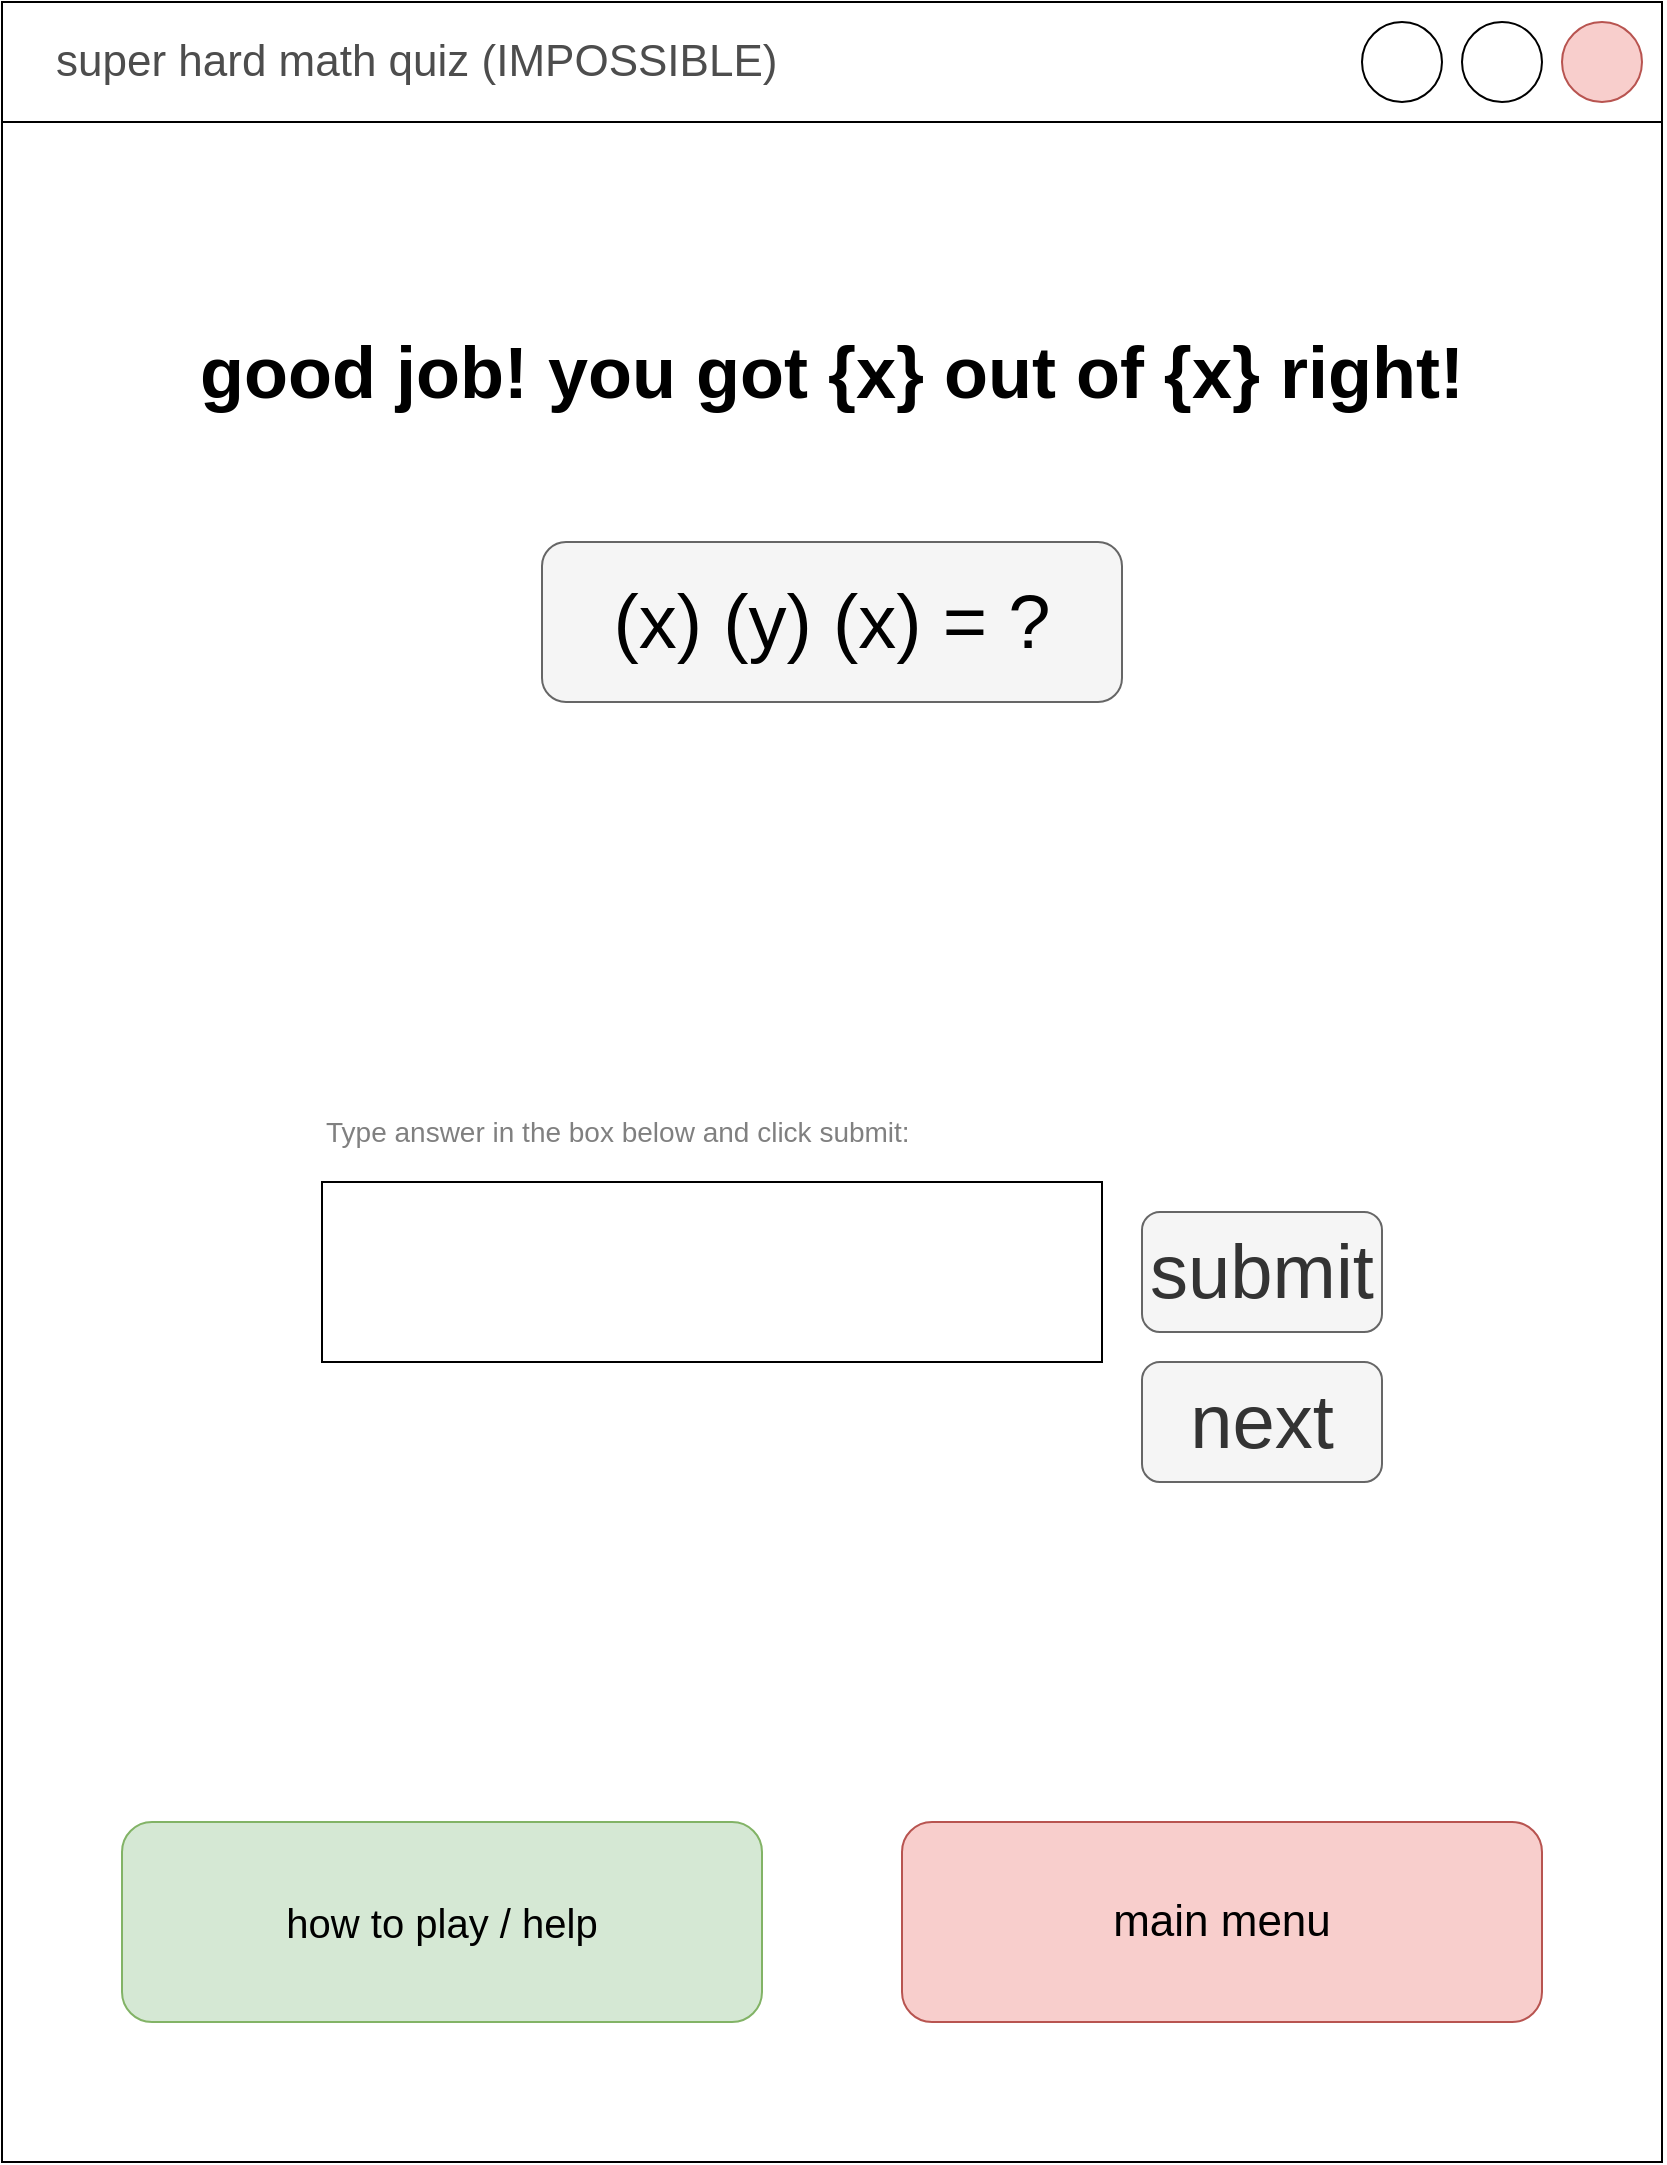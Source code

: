 <mxfile version="20.4.1" type="onedrive"><diagram id="bDuX2bVQK7Ualx33rO5Z" name="Page-1"><mxGraphModel grid="1" page="1" gridSize="10" guides="1" tooltips="1" connect="1" arrows="1" fold="1" pageScale="1" pageWidth="850" pageHeight="1100" math="0" shadow="0"><root><mxCell id="0"/><mxCell id="1" parent="0"/><mxCell id="YU6rDNoPsvprm61B4eSH-1" value="" style="rounded=0;whiteSpace=wrap;html=1;" vertex="1" parent="1"><mxGeometry x="10" y="-1090" width="830" height="1080" as="geometry"/></mxCell><mxCell id="YU6rDNoPsvprm61B4eSH-2" value="" style="endArrow=none;html=1;rounded=0;" edge="1" parent="1" target="YU6rDNoPsvprm61B4eSH-1"><mxGeometry width="50" height="50" relative="1" as="geometry"><mxPoint x="10" y="-1030" as="sourcePoint"/><mxPoint x="60" y="-1080" as="targetPoint"/><Array as="points"><mxPoint x="840" y="-1030"/></Array></mxGeometry></mxCell><mxCell id="YU6rDNoPsvprm61B4eSH-3" value="" style="ellipse;whiteSpace=wrap;html=1;aspect=fixed;fillColor=#f8cecc;strokeColor=#b85450;" vertex="1" parent="1"><mxGeometry x="790" y="-1080" width="40" height="40" as="geometry"/></mxCell><mxCell id="YU6rDNoPsvprm61B4eSH-4" value="" style="ellipse;whiteSpace=wrap;html=1;aspect=fixed;" vertex="1" parent="1"><mxGeometry x="740" y="-1080" width="40" height="40" as="geometry"/></mxCell><mxCell id="YU6rDNoPsvprm61B4eSH-5" value="" style="ellipse;whiteSpace=wrap;html=1;aspect=fixed;" vertex="1" parent="1"><mxGeometry x="690" y="-1080" width="40" height="40" as="geometry"/></mxCell><mxCell id="YU6rDNoPsvprm61B4eSH-7" value="&lt;font size=&quot;1&quot; style=&quot;&quot;&gt;&lt;b style=&quot;font-size: 36px;&quot;&gt;good job! you got {x} out of {x} right!&lt;/b&gt;&lt;/font&gt;" style="text;html=1;strokeColor=none;fillColor=none;align=center;verticalAlign=middle;whiteSpace=wrap;rounded=0;" vertex="1" parent="1"><mxGeometry x="85" y="-970" width="680" height="130" as="geometry"/></mxCell><mxCell id="YU6rDNoPsvprm61B4eSH-9" value="" style="rounded=1;whiteSpace=wrap;html=1;fontSize=36;fillColor=#f5f5f5;strokeColor=#666666;fontColor=#333333;" vertex="1" parent="1"><mxGeometry x="280" y="-820" width="290" height="80" as="geometry"/></mxCell><mxCell id="YU6rDNoPsvprm61B4eSH-10" value="&lt;font style=&quot;font-size: 38px;&quot;&gt;(x) (y) (x) = ?&lt;/font&gt;" style="text;html=1;strokeColor=none;fillColor=none;align=center;verticalAlign=middle;whiteSpace=wrap;rounded=0;fontSize=36;" vertex="1" parent="1"><mxGeometry x="140" y="-830" width="570" height="100" as="geometry"/></mxCell><mxCell id="YU6rDNoPsvprm61B4eSH-11" value="" style="rounded=0;whiteSpace=wrap;html=1;fontSize=38;" vertex="1" parent="1"><mxGeometry x="170" y="-500" width="390" height="90" as="geometry"/></mxCell><mxCell id="YU6rDNoPsvprm61B4eSH-12" value="submit" style="rounded=1;whiteSpace=wrap;html=1;fontSize=38;fillColor=#f5f5f5;fontColor=#333333;strokeColor=#666666;strokeWidth=1;" vertex="1" parent="1"><mxGeometry x="580" y="-485" width="120" height="60" as="geometry"/></mxCell><mxCell id="ErNlw4fAJvg_to5sdIsY-2" value="" style="rounded=1;whiteSpace=wrap;html=1;labelBackgroundColor=#FFFFFF;fontSize=16;fillColor=#d5e8d4;strokeColor=#82b366;" vertex="1" parent="1"><mxGeometry x="70" y="-180" width="320" height="100" as="geometry"/></mxCell><mxCell id="ErNlw4fAJvg_to5sdIsY-4" value="&lt;font style=&quot;font-size: 20px;&quot;&gt;how to play / help&lt;/font&gt;" style="text;html=1;strokeColor=none;fillColor=none;align=center;verticalAlign=middle;whiteSpace=wrap;rounded=0;" vertex="1" parent="1"><mxGeometry x="135" y="-145" width="190" height="30" as="geometry"/></mxCell><mxCell id="ErNlw4fAJvg_to5sdIsY-6" value="&lt;font color=&quot;#4d4d4d&quot;&gt;super hard math quiz (IMPOSSIBLE)&lt;/font&gt;" style="text;html=1;strokeColor=none;fillColor=none;align=left;verticalAlign=middle;whiteSpace=wrap;rounded=0;fontSize=22;" vertex="1" parent="1"><mxGeometry x="35" y="-1075" width="390" height="30" as="geometry"/></mxCell><mxCell id="8OWbHTHRqVaRDrsH6Rlh-1" value="&lt;font color=&quot;#808080&quot; style=&quot;font-size: 14px;&quot;&gt;Type answer in the box below and click submit:&lt;/font&gt;" style="text;html=1;strokeColor=none;fillColor=none;align=left;verticalAlign=middle;whiteSpace=wrap;rounded=0;" vertex="1" parent="1"><mxGeometry x="170" y="-540" width="330" height="30" as="geometry"/></mxCell><mxCell id="8OWbHTHRqVaRDrsH6Rlh-2" value="" style="rounded=1;whiteSpace=wrap;html=1;labelBackgroundColor=#FFFFFF;fontSize=16;fillColor=#f8cecc;strokeColor=#b85450;" vertex="1" parent="1"><mxGeometry x="460" y="-180" width="320" height="100" as="geometry"/></mxCell><mxCell id="8OWbHTHRqVaRDrsH6Rlh-3" value="&lt;span style=&quot;font-size: 22px;&quot;&gt;main menu&lt;/span&gt;" style="text;html=1;strokeColor=none;fillColor=none;align=center;verticalAlign=middle;whiteSpace=wrap;rounded=0;" vertex="1" parent="1"><mxGeometry x="525" y="-145" width="190" height="30" as="geometry"/></mxCell><mxCell id="HiUGGThITsDsj8EI50YF-1" value="next" style="rounded=1;whiteSpace=wrap;html=1;fontSize=38;fillColor=#f5f5f5;fontColor=#333333;strokeColor=#666666;strokeWidth=1;" vertex="1" parent="1"><mxGeometry x="580" y="-410" width="120" height="60" as="geometry"/></mxCell></root></mxGraphModel></diagram></mxfile>